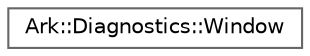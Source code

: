 digraph "Graphical Class Hierarchy"
{
 // INTERACTIVE_SVG=YES
 // LATEX_PDF_SIZE
  bgcolor="transparent";
  edge [fontname=Helvetica,fontsize=10,labelfontname=Helvetica,labelfontsize=10];
  node [fontname=Helvetica,fontsize=10,shape=box,height=0.2,width=0.4];
  rankdir="LR";
  Node0 [id="Node000000",label="Ark::Diagnostics::Window",height=0.2,width=0.4,color="grey40", fillcolor="white", style="filled",URL="$d5/db9/structArk_1_1Diagnostics_1_1Window.html",tooltip=" "];
}
